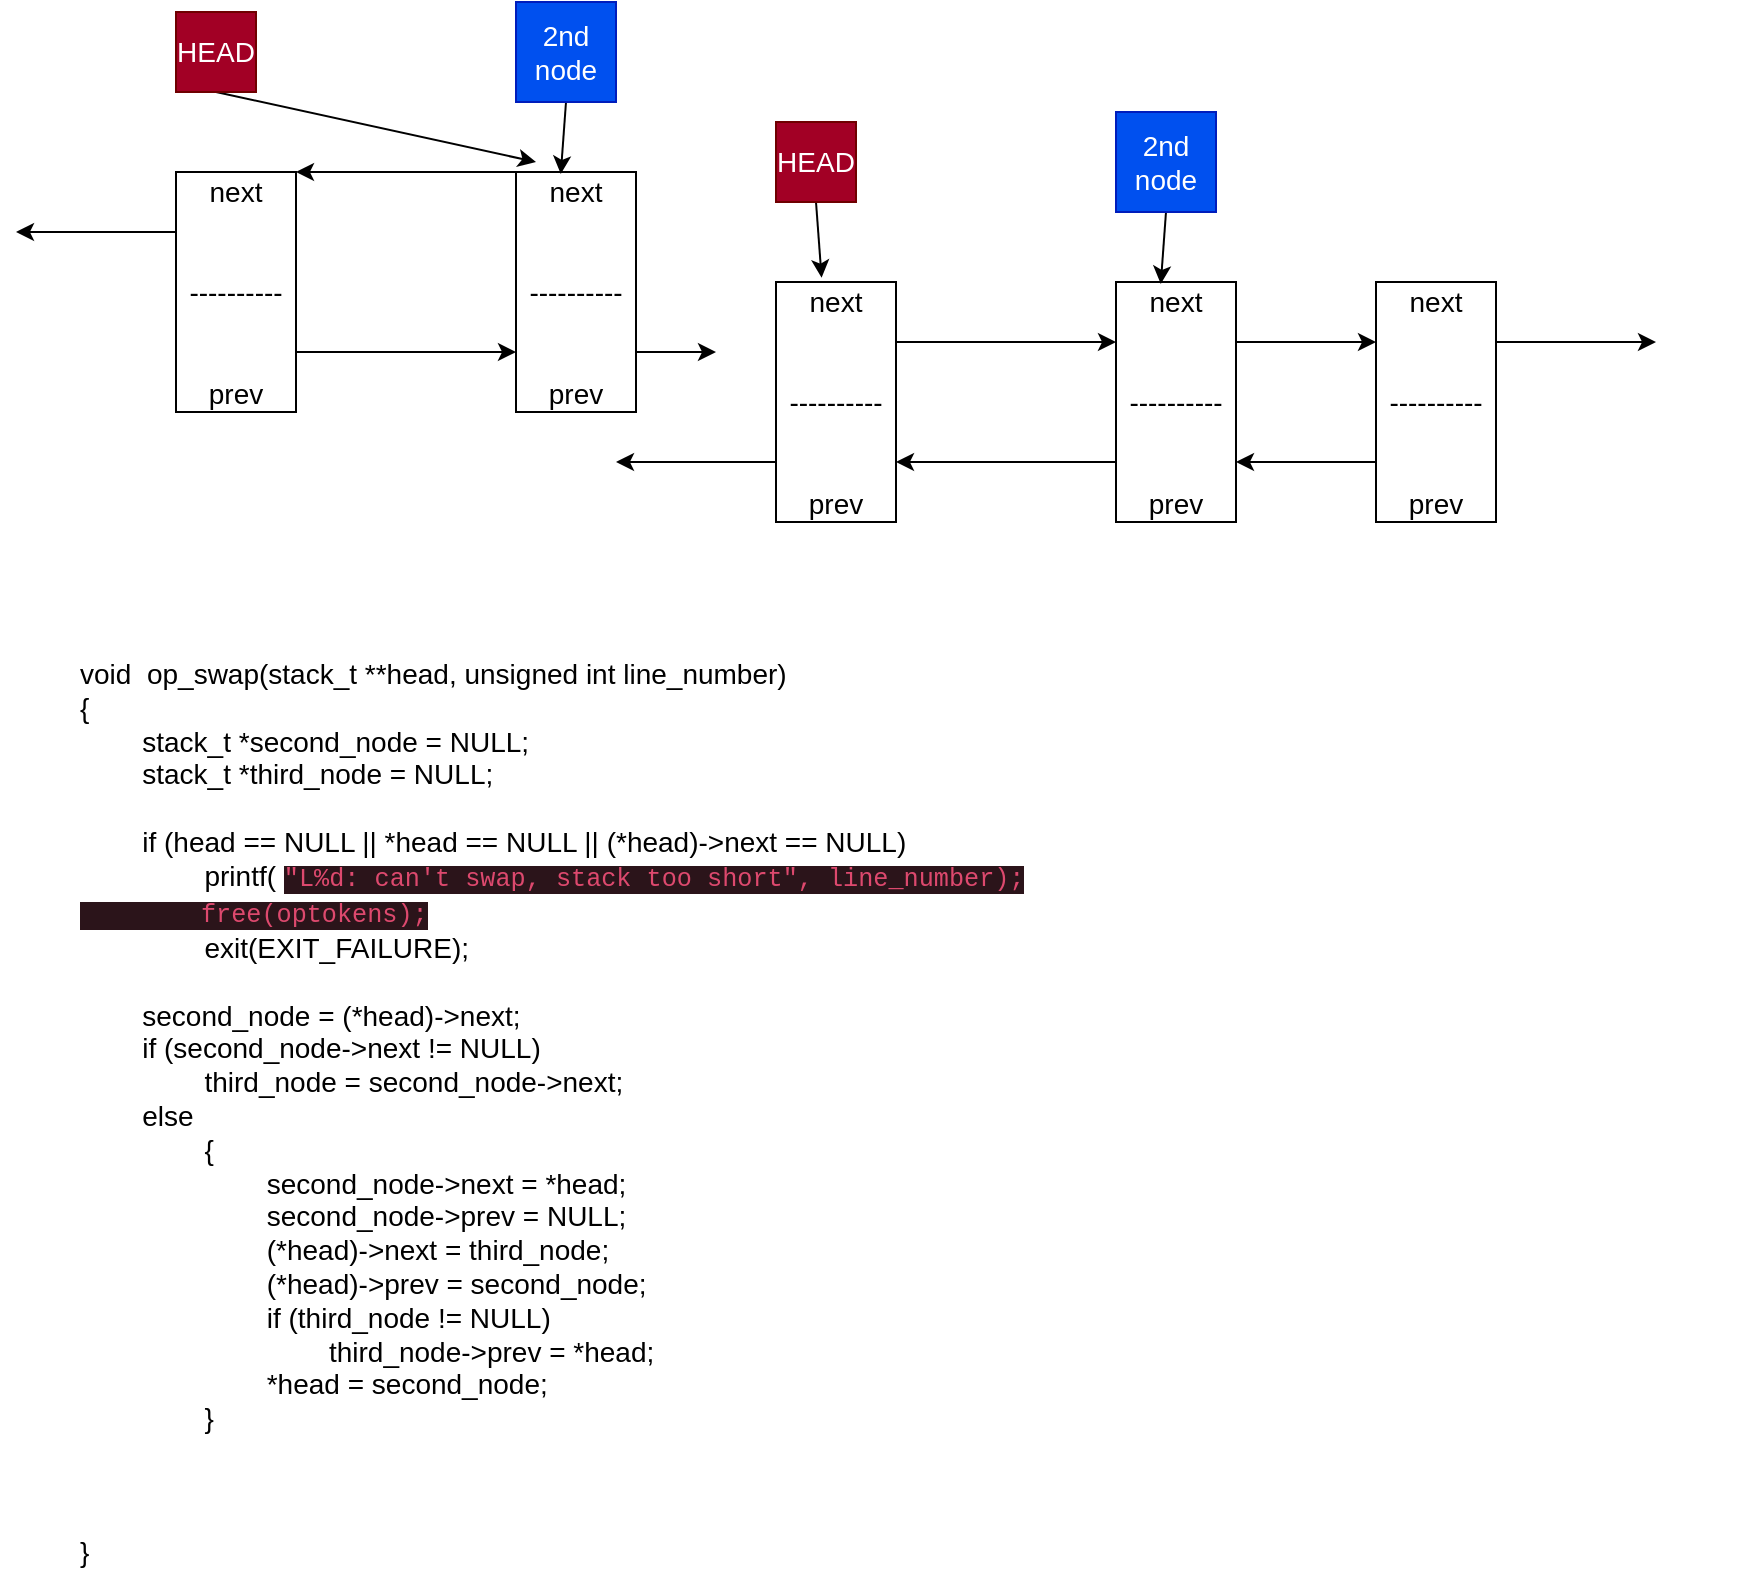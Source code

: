 <mxfile>
    <diagram id="nZBdtlKTm2JA81rJCcJa" name="Page-1">
        <mxGraphModel dx="1682" dy="461" grid="1" gridSize="10" guides="1" tooltips="1" connect="1" arrows="1" fold="1" page="1" pageScale="1" pageWidth="850" pageHeight="1100" math="0" shadow="0">
            <root>
                <mxCell id="0"/>
                <mxCell id="1" parent="0"/>
                <mxCell id="4" style="edgeStyle=none;html=1;exitX=1;exitY=0.25;exitDx=0;exitDy=0;fontSize=14;entryX=0;entryY=0.25;entryDx=0;entryDy=0;" edge="1" parent="1" source="3" target="7">
                    <mxGeometry relative="1" as="geometry">
                        <mxPoint x="520" y="280" as="targetPoint"/>
                    </mxGeometry>
                </mxCell>
                <mxCell id="5" style="edgeStyle=none;html=1;exitX=0;exitY=0.75;exitDx=0;exitDy=0;fontSize=14;" edge="1" parent="1" source="3">
                    <mxGeometry relative="1" as="geometry">
                        <mxPoint x="280" y="340" as="targetPoint"/>
                    </mxGeometry>
                </mxCell>
                <mxCell id="3" value="&lt;font style=&quot;font-size: 14px;&quot;&gt;next&lt;br&gt;&lt;br&gt;&lt;br&gt;----------&lt;br&gt;&lt;br&gt;&lt;br&gt;prev&lt;/font&gt;" style="rounded=0;whiteSpace=wrap;html=1;" vertex="1" parent="1">
                    <mxGeometry x="360" y="250" width="60" height="120" as="geometry"/>
                </mxCell>
                <mxCell id="6" value="void&amp;nbsp; op_swap(stack_t **head, unsigned int line_number)&lt;br&gt;{&lt;br&gt;&lt;span style=&quot;white-space: pre;&quot;&gt;&#9;&lt;/span&gt;stack_t *second_node = NULL;&lt;br&gt;&lt;span style=&quot;white-space: pre;&quot;&gt;&#9;&lt;/span&gt;stack_t *third_node = NULL;&lt;br&gt;&lt;br&gt;&lt;span style=&quot;&quot;&gt;&#9;&lt;/span&gt;&lt;span style=&quot;white-space: pre;&quot;&gt;&#9;&lt;/span&gt;if (head == NULL || *head == NULL || (*head)-&amp;gt;next == NULL)&lt;br&gt;&lt;span style=&quot;&quot;&gt;&#9;&lt;/span&gt;&lt;span style=&quot;&quot;&gt;&#9;&lt;/span&gt;&lt;span style=&quot;white-space: pre;&quot;&gt;&#9;&lt;/span&gt;&lt;span style=&quot;white-space: pre;&quot;&gt;&#9;&lt;/span&gt;printf( &lt;span style=&quot;color: rgb(221, 73, 110); font-family: Menlo, Monaco, Consolas, &amp;quot;Courier New&amp;quot;, monospace; font-size: 12.6px; background-color: rgb(43, 20, 26);&quot;&gt;&quot;L%d: can't swap, stack too short&quot;, line_number);&lt;br&gt;&lt;span style=&quot;white-space: pre;&quot;&gt;&#9;&lt;/span&gt;free(optokens);&lt;br&gt;&lt;/span&gt;&lt;span style=&quot;white-space: pre;&quot;&gt;&#9;&lt;/span&gt;&lt;span style=&quot;white-space: pre;&quot;&gt;&#9;&lt;/span&gt;exit(EXIT_FAILURE);&lt;br&gt;&lt;span style=&quot;white-space: pre;&quot;&gt;&#9;&lt;/span&gt;&lt;br&gt;&lt;span style=&quot;white-space: pre;&quot;&gt;&#9;&lt;/span&gt;second_node = (*head)-&amp;gt;next;&lt;br&gt;&lt;span style=&quot;white-space: pre;&quot;&gt;&#9;&lt;/span&gt;if (second_node-&amp;gt;next != NULL)&lt;br&gt;&lt;span style=&quot;white-space: pre;&quot;&gt;&#9;&lt;/span&gt;&lt;span style=&quot;white-space: pre;&quot;&gt;&#9;&lt;/span&gt;third_node = second_node-&amp;gt;next;&lt;br&gt;&lt;span style=&quot;white-space: pre;&quot;&gt;&#9;&lt;/span&gt;else&lt;br&gt;&lt;span style=&quot;white-space: pre;&quot;&gt;&#9;&lt;/span&gt;&lt;span style=&quot;white-space: pre;&quot;&gt;&#9;&lt;/span&gt;{&lt;br&gt;&lt;span style=&quot;white-space: pre;&quot;&gt;&#9;&lt;/span&gt;&lt;span style=&quot;white-space: pre;&quot;&gt;&#9;&lt;/span&gt;&lt;span style=&quot;white-space: pre;&quot;&gt;&#9;&lt;/span&gt;second_node-&amp;gt;next = *head;&lt;br&gt;&lt;span style=&quot;white-space: pre;&quot;&gt;&#9;&lt;/span&gt;&lt;span style=&quot;white-space: pre;&quot;&gt;&#9;&lt;/span&gt;&lt;span style=&quot;white-space: pre;&quot;&gt;&#9;&lt;/span&gt;second_node-&amp;gt;prev = NULL;&lt;br&gt;&lt;span style=&quot;white-space: pre;&quot;&gt;&#9;&lt;/span&gt;&lt;span style=&quot;white-space: pre;&quot;&gt;&#9;&lt;/span&gt;&lt;span style=&quot;white-space: pre;&quot;&gt;&#9;&lt;/span&gt;(*head)-&amp;gt;next = third_node;&lt;br&gt;&lt;span style=&quot;white-space: pre;&quot;&gt;&#9;&lt;/span&gt;&lt;span style=&quot;white-space: pre;&quot;&gt;&#9;&lt;/span&gt;&lt;span style=&quot;white-space: pre;&quot;&gt;&#9;&lt;/span&gt;(*head)-&amp;gt;prev = second_node;&lt;br&gt;&lt;span style=&quot;white-space: pre;&quot;&gt;&#9;&lt;/span&gt;&lt;span style=&quot;white-space: pre;&quot;&gt;&#9;&lt;/span&gt;&lt;span style=&quot;white-space: pre;&quot;&gt;&#9;&lt;/span&gt;if (third_node != NULL)&lt;br&gt;&lt;span style=&quot;white-space: pre;&quot;&gt;&#9;&lt;/span&gt;&lt;span style=&quot;white-space: pre;&quot;&gt;&#9;&lt;/span&gt;&lt;span style=&quot;white-space: pre;&quot;&gt;&#9;&lt;/span&gt;&lt;span style=&quot;white-space: pre;&quot;&gt;&#9;&lt;/span&gt;third_node-&amp;gt;prev = *head;&lt;br&gt;&lt;span style=&quot;white-space: pre;&quot;&gt;&#9;&lt;/span&gt;&lt;span style=&quot;white-space: pre;&quot;&gt;&#9;&lt;/span&gt;&lt;span style=&quot;white-space: pre;&quot;&gt;&#9;&lt;/span&gt;*head = second_node;&lt;br&gt;&lt;span style=&quot;white-space: pre;&quot;&gt;&#9;&lt;/span&gt;&lt;span style=&quot;white-space: pre;&quot;&gt;&#9;&lt;/span&gt;}&lt;br&gt;&lt;span style=&quot;white-space: pre;&quot;&gt;&#9;&lt;/span&gt;&lt;span style=&quot;white-space: pre;&quot;&gt;&#9;&lt;/span&gt;&lt;span style=&quot;white-space: pre;&quot;&gt;&#9;&lt;/span&gt;&lt;br&gt;&lt;br&gt;&lt;br&gt;}" style="text;strokeColor=none;align=left;fillColor=none;html=1;verticalAlign=top;whiteSpace=wrap;rounded=0;fontSize=14;" vertex="1" parent="1">
                    <mxGeometry x="10" y="431" width="830" height="460" as="geometry"/>
                </mxCell>
                <mxCell id="8" style="edgeStyle=none;html=1;exitX=1;exitY=0.25;exitDx=0;exitDy=0;fontSize=14;entryX=0;entryY=0.25;entryDx=0;entryDy=0;" edge="1" parent="1" source="7" target="9">
                    <mxGeometry relative="1" as="geometry">
                        <mxPoint x="650" y="280" as="targetPoint"/>
                    </mxGeometry>
                </mxCell>
                <mxCell id="11" style="edgeStyle=none;html=1;exitX=0;exitY=0.75;exitDx=0;exitDy=0;entryX=1;entryY=0.75;entryDx=0;entryDy=0;fontSize=14;" edge="1" parent="1" source="7" target="3">
                    <mxGeometry relative="1" as="geometry"/>
                </mxCell>
                <mxCell id="7" value="&lt;font style=&quot;font-size: 14px;&quot;&gt;next&lt;br&gt;&lt;br&gt;&lt;br&gt;----------&lt;br&gt;&lt;br&gt;&lt;br&gt;prev&lt;/font&gt;" style="rounded=0;whiteSpace=wrap;html=1;" vertex="1" parent="1">
                    <mxGeometry x="530" y="250" width="60" height="120" as="geometry"/>
                </mxCell>
                <mxCell id="10" style="edgeStyle=none;html=1;exitX=0;exitY=0.75;exitDx=0;exitDy=0;entryX=1;entryY=0.75;entryDx=0;entryDy=0;fontSize=14;" edge="1" parent="1" source="9" target="7">
                    <mxGeometry relative="1" as="geometry"/>
                </mxCell>
                <mxCell id="12" style="edgeStyle=none;html=1;exitX=1;exitY=0.25;exitDx=0;exitDy=0;fontSize=14;" edge="1" parent="1" source="9">
                    <mxGeometry relative="1" as="geometry">
                        <mxPoint x="800" y="280" as="targetPoint"/>
                    </mxGeometry>
                </mxCell>
                <mxCell id="9" value="&lt;font style=&quot;font-size: 14px;&quot;&gt;next&lt;br&gt;&lt;br&gt;&lt;br&gt;----------&lt;br&gt;&lt;br&gt;&lt;br&gt;prev&lt;/font&gt;" style="rounded=0;whiteSpace=wrap;html=1;" vertex="1" parent="1">
                    <mxGeometry x="660" y="250" width="60" height="120" as="geometry"/>
                </mxCell>
                <mxCell id="14" style="edgeStyle=none;html=1;exitX=0.5;exitY=1;exitDx=0;exitDy=0;entryX=0.38;entryY=-0.018;entryDx=0;entryDy=0;entryPerimeter=0;fontSize=14;" edge="1" parent="1" source="13" target="3">
                    <mxGeometry relative="1" as="geometry"/>
                </mxCell>
                <mxCell id="13" value="HEAD" style="whiteSpace=wrap;html=1;aspect=fixed;fontSize=14;fillColor=#a20025;fontColor=#ffffff;strokeColor=#6F0000;" vertex="1" parent="1">
                    <mxGeometry x="360" y="170" width="40" height="40" as="geometry"/>
                </mxCell>
                <mxCell id="17" style="edgeStyle=none;html=1;exitX=0.5;exitY=1;exitDx=0;exitDy=0;entryX=0.373;entryY=0.008;entryDx=0;entryDy=0;entryPerimeter=0;fontSize=14;" edge="1" parent="1" source="16" target="7">
                    <mxGeometry relative="1" as="geometry"/>
                </mxCell>
                <mxCell id="16" value="2nd&lt;br&gt;node" style="whiteSpace=wrap;html=1;aspect=fixed;fontSize=14;fillColor=#0050ef;fontColor=#ffffff;strokeColor=#001DBC;" vertex="1" parent="1">
                    <mxGeometry x="530" y="165" width="50" height="50" as="geometry"/>
                </mxCell>
                <mxCell id="29" style="edgeStyle=none;html=1;exitX=0;exitY=0.25;exitDx=0;exitDy=0;fontSize=14;" edge="1" parent="1" source="20">
                    <mxGeometry relative="1" as="geometry">
                        <mxPoint x="-20" y="225" as="targetPoint"/>
                    </mxGeometry>
                </mxCell>
                <mxCell id="30" style="edgeStyle=none;html=1;exitX=1;exitY=0.75;exitDx=0;exitDy=0;entryX=0;entryY=0.75;entryDx=0;entryDy=0;fontSize=14;" edge="1" parent="1" source="20" target="22">
                    <mxGeometry relative="1" as="geometry"/>
                </mxCell>
                <mxCell id="20" value="&lt;font style=&quot;font-size: 14px;&quot;&gt;next&lt;br&gt;&lt;br&gt;&lt;br&gt;----------&lt;br&gt;&lt;br&gt;&lt;br&gt;prev&lt;/font&gt;" style="rounded=0;whiteSpace=wrap;html=1;" vertex="1" parent="1">
                    <mxGeometry x="60" y="195" width="60" height="120" as="geometry"/>
                </mxCell>
                <mxCell id="27" style="edgeStyle=none;html=1;exitX=0;exitY=0;exitDx=0;exitDy=0;entryX=1;entryY=0;entryDx=0;entryDy=0;fontSize=14;" edge="1" parent="1" source="22" target="20">
                    <mxGeometry relative="1" as="geometry"/>
                </mxCell>
                <mxCell id="28" style="edgeStyle=none;html=1;exitX=1;exitY=0.75;exitDx=0;exitDy=0;fontSize=14;" edge="1" parent="1" source="22">
                    <mxGeometry relative="1" as="geometry">
                        <mxPoint x="330" y="285" as="targetPoint"/>
                    </mxGeometry>
                </mxCell>
                <mxCell id="22" value="&lt;font style=&quot;font-size: 14px;&quot;&gt;next&lt;br&gt;&lt;br&gt;&lt;br&gt;----------&lt;br&gt;&lt;br&gt;&lt;br&gt;prev&lt;/font&gt;" style="rounded=0;whiteSpace=wrap;html=1;" vertex="1" parent="1">
                    <mxGeometry x="230" y="195" width="60" height="120" as="geometry"/>
                </mxCell>
                <mxCell id="23" style="edgeStyle=none;html=1;exitX=0.5;exitY=1;exitDx=0;exitDy=0;fontSize=14;" edge="1" parent="1" source="24">
                    <mxGeometry relative="1" as="geometry">
                        <mxPoint x="240" y="190" as="targetPoint"/>
                    </mxGeometry>
                </mxCell>
                <mxCell id="24" value="HEAD" style="whiteSpace=wrap;html=1;aspect=fixed;fontSize=14;fillColor=#a20025;fontColor=#ffffff;strokeColor=#6F0000;" vertex="1" parent="1">
                    <mxGeometry x="60" y="115" width="40" height="40" as="geometry"/>
                </mxCell>
                <mxCell id="25" style="edgeStyle=none;html=1;exitX=0.5;exitY=1;exitDx=0;exitDy=0;entryX=0.373;entryY=0.008;entryDx=0;entryDy=0;entryPerimeter=0;fontSize=14;" edge="1" parent="1" source="26" target="22">
                    <mxGeometry relative="1" as="geometry"/>
                </mxCell>
                <mxCell id="26" value="2nd&lt;br&gt;node" style="whiteSpace=wrap;html=1;aspect=fixed;fontSize=14;fillColor=#0050ef;fontColor=#ffffff;strokeColor=#001DBC;" vertex="1" parent="1">
                    <mxGeometry x="230" y="110" width="50" height="50" as="geometry"/>
                </mxCell>
            </root>
        </mxGraphModel>
    </diagram>
</mxfile>
